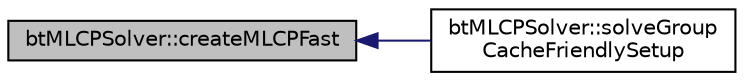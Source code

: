 digraph "btMLCPSolver::createMLCPFast"
{
  edge [fontname="Helvetica",fontsize="10",labelfontname="Helvetica",labelfontsize="10"];
  node [fontname="Helvetica",fontsize="10",shape=record];
  rankdir="LR";
  Node1 [label="btMLCPSolver::createMLCPFast",height=0.2,width=0.4,color="black", fillcolor="grey75", style="filled", fontcolor="black"];
  Node1 -> Node2 [dir="back",color="midnightblue",fontsize="10",style="solid",fontname="Helvetica"];
  Node2 [label="btMLCPSolver::solveGroup\lCacheFriendlySetup",height=0.2,width=0.4,color="black", fillcolor="white", style="filled",URL="$classbt_m_l_c_p_solver.html#aa465e167537eceb89f7125d3bb2d5321"];
}

